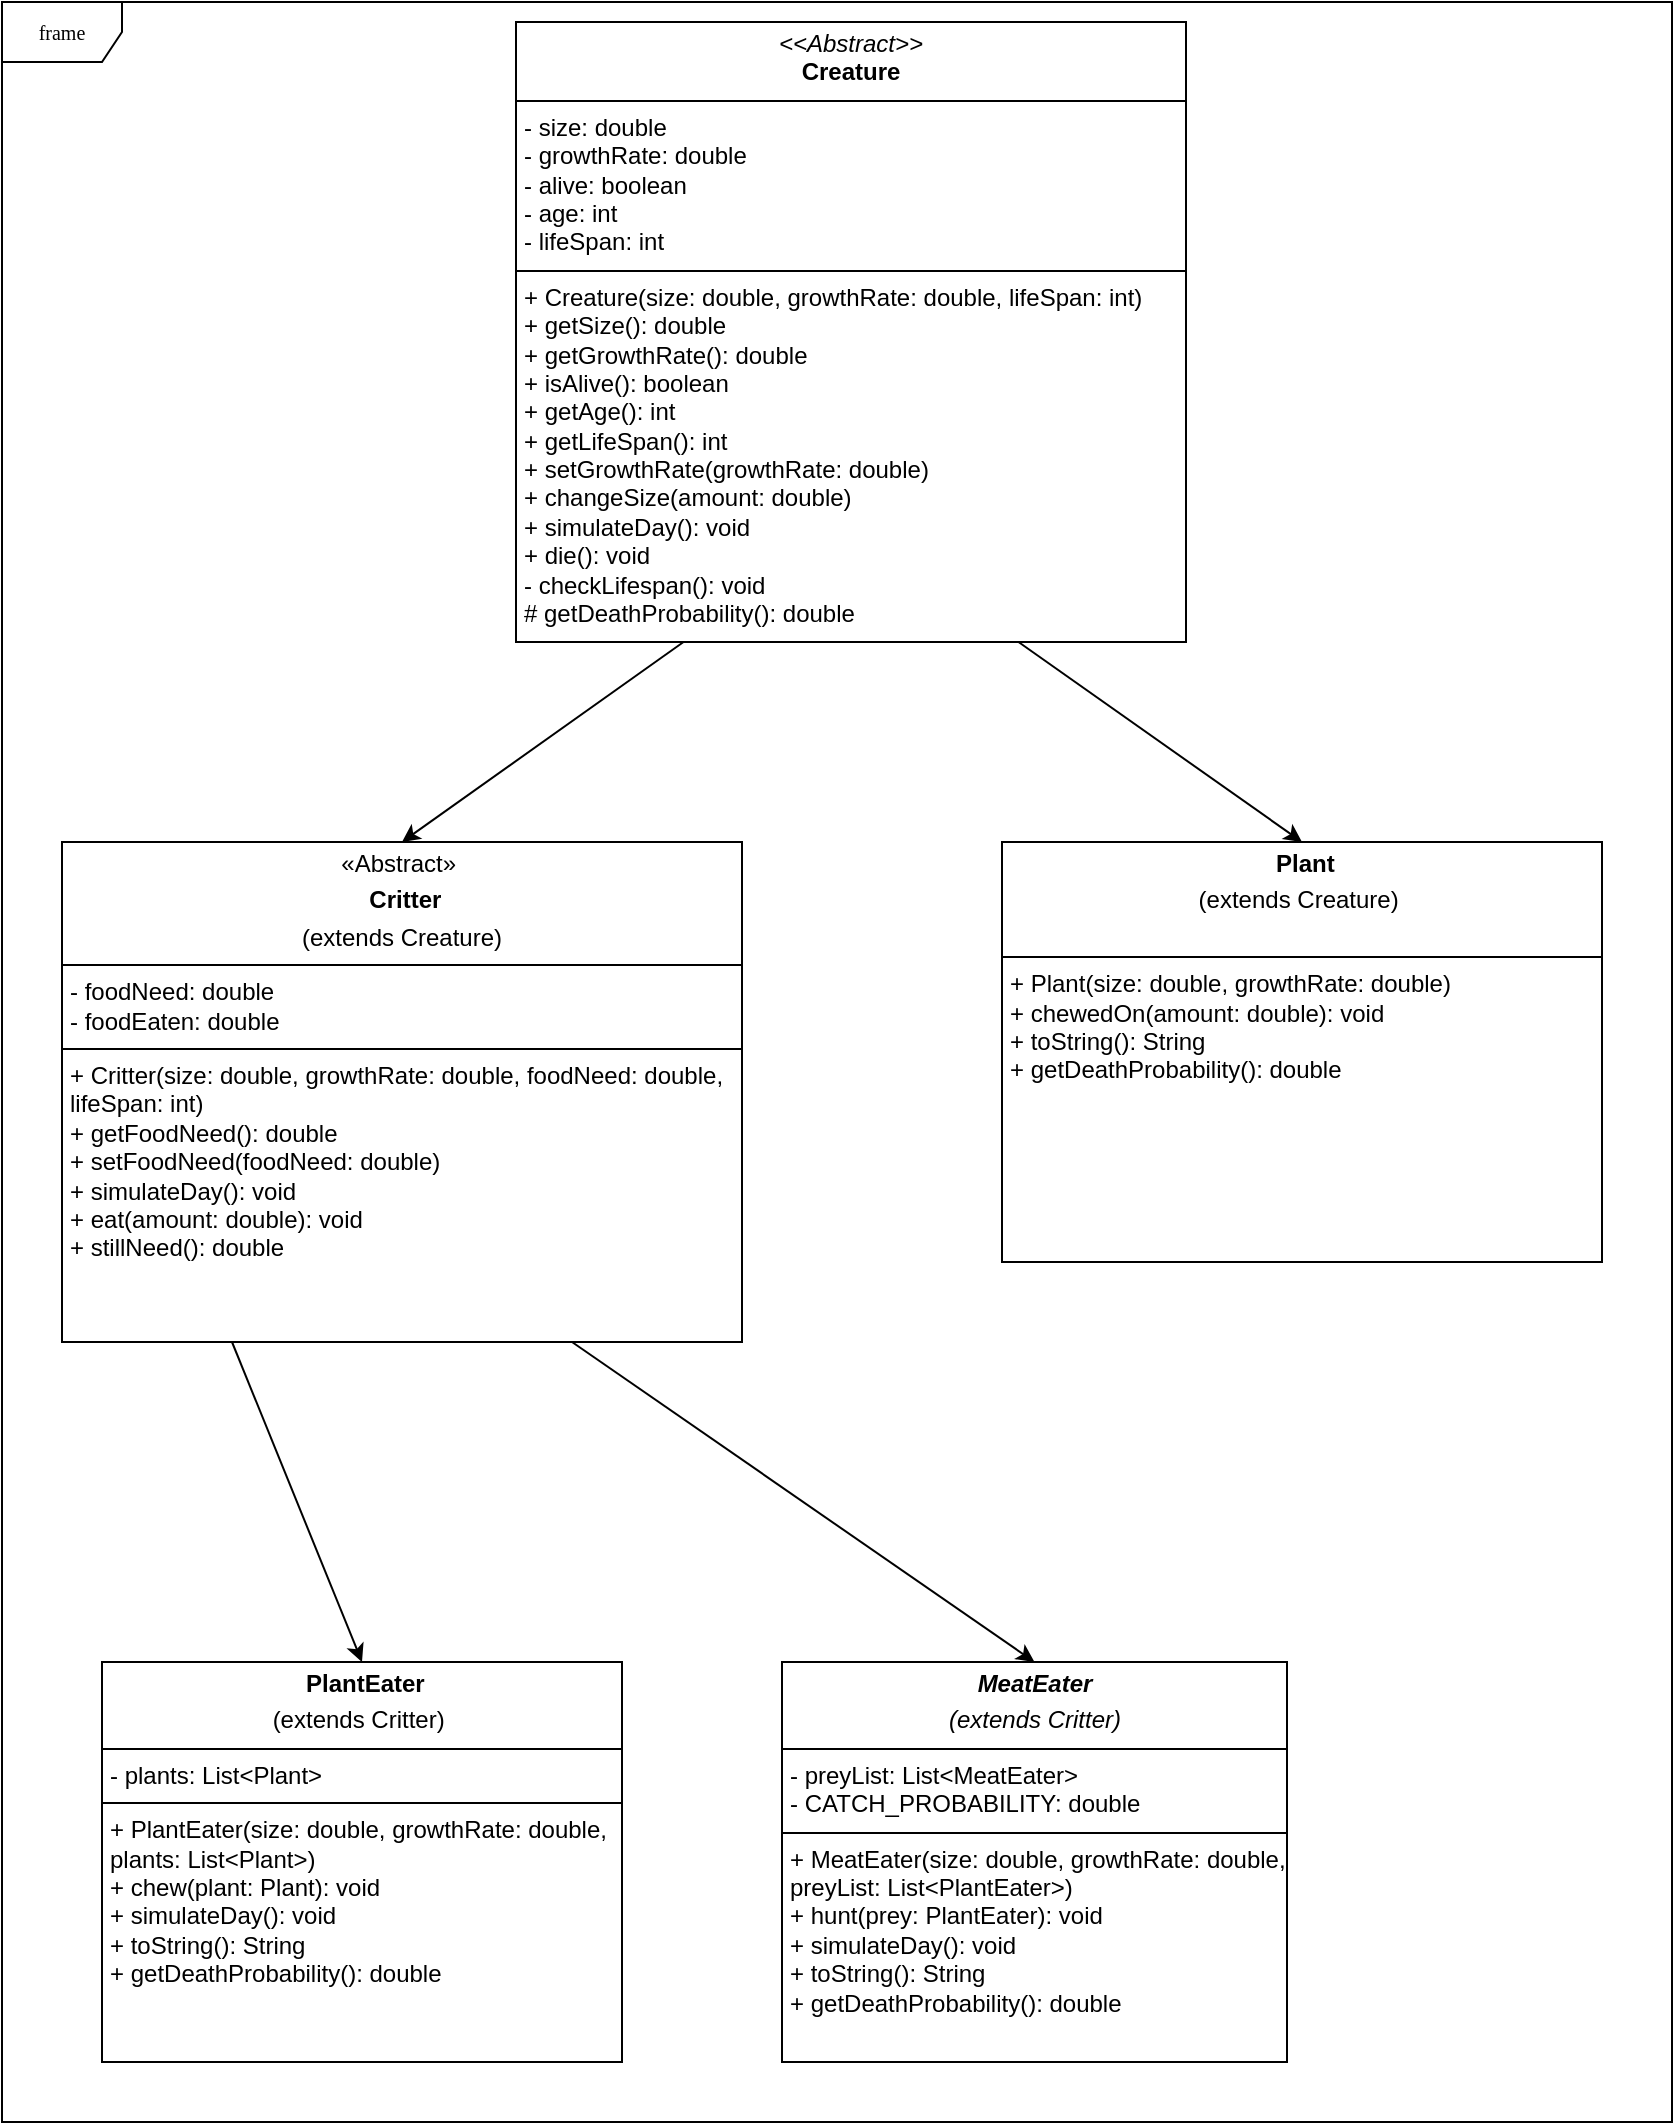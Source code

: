 <mxfile version="26.0.9">
  <diagram name="Page-1" id="c4acf3e9-155e-7222-9cf6-157b1a14988f">
    <mxGraphModel dx="2011" dy="836" grid="1" gridSize="10" guides="1" tooltips="1" connect="1" arrows="1" fold="1" page="1" pageScale="1" pageWidth="850" pageHeight="1100" background="none" math="0" shadow="0">
      <root>
        <mxCell id="0" />
        <mxCell id="1" parent="0" />
        <mxCell id="17acba5748e5396b-1" value="frame" style="shape=umlFrame;whiteSpace=wrap;html=1;rounded=0;shadow=0;comic=0;labelBackgroundColor=none;strokeWidth=1;fontFamily=Verdana;fontSize=10;align=center;" parent="1" vertex="1">
          <mxGeometry y="20" width="835" height="1060" as="geometry" />
        </mxCell>
        <mxCell id="s_pQ7kr4c1MJcYnkUcN4-20" value="&lt;p style=&quot;margin:0px;margin-top:4px;text-align:center;&quot;&gt;&lt;i&gt;&amp;lt;&amp;lt;Abstract&amp;gt;&amp;gt;&lt;/i&gt;&lt;br&gt;&lt;b&gt;Creature&lt;/b&gt;&lt;/p&gt;&lt;hr size=&quot;1&quot; style=&quot;border-style:solid;&quot;&gt;&lt;p style=&quot;margin:0px;margin-left:4px;&quot;&gt;- size: double&lt;br&gt;- growthRate: double&amp;nbsp;&lt;/p&gt;&lt;p style=&quot;margin:0px;margin-left:4px;&quot;&gt;- alive: boolean&amp;nbsp;&lt;/p&gt;&lt;p style=&quot;margin:0px;margin-left:4px;&quot;&gt;- age: int&amp;nbsp;&lt;/p&gt;&lt;p style=&quot;margin:0px;margin-left:4px;&quot;&gt;- lifeSpan: int&lt;/p&gt;&lt;hr size=&quot;1&quot; style=&quot;border-style:solid;&quot;&gt;&lt;p style=&quot;margin:0px;margin-left:4px;&quot;&gt;+ Creature(size: double, growthRate: double, lifeSpan: int)&amp;nbsp;&lt;br&gt;+ getSize(): double&amp;nbsp;&lt;br&gt;+ getGrowthRate(): double&amp;nbsp;&lt;br&gt;+ isAlive(): boolean&amp;nbsp;&lt;br&gt;+ getAge(): int&amp;nbsp;&lt;br&gt;+ getLifeSpan(): int&amp;nbsp;&lt;br&gt;+ setGrowthRate(growthRate: double)&amp;nbsp;&lt;br&gt;+ changeSize(amount: double)&amp;nbsp;&lt;br&gt;+ simulateDay(): void&amp;nbsp;&lt;br&gt;+ die(): void&amp;nbsp;&lt;br&gt;- checkLifespan(): void&amp;nbsp;&lt;br&gt;# getDeathProbability(): double&amp;nbsp;&lt;/p&gt;&lt;p style=&quot;margin:0px;margin-left:4px;&quot;&gt;&lt;br&gt;&lt;/p&gt;&lt;p style=&quot;margin:0px;margin-left:4px;&quot;&gt;&lt;br&gt;&lt;/p&gt;&lt;p style=&quot;margin:0px;margin-left:4px;&quot;&gt;&lt;br&gt;&lt;/p&gt;&lt;p style=&quot;margin:0px;margin-left:4px;&quot;&gt;&lt;br&gt;&lt;/p&gt;&lt;p style=&quot;margin:0px;margin-left:4px;&quot;&gt;&lt;br&gt;&lt;/p&gt;&lt;p style=&quot;margin:0px;margin-left:4px;&quot;&gt;&lt;br&gt;&lt;/p&gt;&lt;p style=&quot;margin:0px;margin-left:4px;&quot;&gt;&lt;br&gt;&lt;/p&gt;&lt;p style=&quot;margin:0px;margin-left:4px;&quot;&gt;&lt;br&gt;&lt;/p&gt;&lt;p style=&quot;margin:0px;margin-left:4px;&quot;&gt;&lt;br&gt;&lt;/p&gt;&lt;p style=&quot;margin:0px;margin-left:4px;&quot;&gt;&lt;br&gt;&lt;/p&gt;&lt;p style=&quot;margin:0px;margin-left:4px;&quot;&gt;&lt;br&gt;&lt;/p&gt;&lt;p style=&quot;margin:0px;margin-left:4px;&quot;&gt;&lt;br&gt;&lt;/p&gt;&lt;p style=&quot;margin:0px;margin-left:4px;&quot;&gt;&lt;br&gt;&lt;/p&gt;&lt;p style=&quot;margin:0px;margin-left:4px;&quot;&gt;&lt;br&gt;&lt;/p&gt;&lt;p style=&quot;margin:0px;margin-left:4px;&quot;&gt;&lt;br&gt;&lt;/p&gt;&lt;p style=&quot;margin:0px;margin-left:4px;&quot;&gt;&lt;br&gt;&lt;/p&gt;" style="verticalAlign=top;align=left;overflow=fill;html=1;whiteSpace=wrap;" vertex="1" parent="1">
          <mxGeometry x="257" y="30" width="335" height="310" as="geometry" />
        </mxCell>
        <mxCell id="s_pQ7kr4c1MJcYnkUcN4-21" value="&lt;p style=&quot;margin:0px;margin-top:4px;text-align:center;&quot;&gt;«Abstract»&amp;nbsp;&lt;/p&gt;&lt;p style=&quot;margin:0px;margin-top:4px;text-align:center;&quot;&gt;&lt;b&gt;&amp;nbsp;Critter&lt;/b&gt;&lt;/p&gt;&lt;p style=&quot;margin:0px;margin-top:4px;text-align:center;&quot;&gt;&amp;nbsp;(extends Creature)&amp;nbsp;&lt;/p&gt;&lt;hr size=&quot;1&quot; style=&quot;border-style:solid;&quot;&gt;&lt;p style=&quot;margin:0px;margin-left:4px;&quot;&gt;- foodNeed: double&lt;/p&gt;&lt;p style=&quot;margin:0px;margin-left:4px;&quot;&gt;- foodEaten: double&amp;nbsp;&lt;/p&gt;&lt;hr size=&quot;1&quot; style=&quot;border-style:solid;&quot;&gt;&lt;p style=&quot;margin:0px;margin-left:4px;&quot;&gt;+ Critter(size: double, growthRate: double, foodNeed: double, lifeSpan: int)&lt;/p&gt;&lt;p style=&quot;margin:0px;margin-left:4px;&quot;&gt;+ getFoodNeed(): double&lt;/p&gt;&lt;p style=&quot;margin:0px;margin-left:4px;&quot;&gt;+ setFoodNeed(foodNeed: double)&lt;/p&gt;&lt;p style=&quot;margin:0px;margin-left:4px;&quot;&gt;+ simulateDay(): void&lt;/p&gt;&lt;p style=&quot;margin:0px;margin-left:4px;&quot;&gt;+ eat(amount: double): void&lt;/p&gt;&lt;p style=&quot;margin:0px;margin-left:4px;&quot;&gt;+ stillNeed(): double&amp;nbsp; &amp;nbsp;&amp;nbsp;&lt;/p&gt;" style="verticalAlign=top;align=left;overflow=fill;html=1;whiteSpace=wrap;" vertex="1" parent="1">
          <mxGeometry x="30" y="440" width="340" height="250" as="geometry" />
        </mxCell>
        <mxCell id="s_pQ7kr4c1MJcYnkUcN4-22" value="&lt;p style=&quot;margin:0px;margin-top:4px;text-align:center;&quot;&gt;&amp;nbsp;&lt;b&gt;Plant&lt;/b&gt;&lt;/p&gt;&lt;p style=&quot;margin:0px;margin-top:4px;text-align:center;&quot;&gt;(extends Creature)&amp;nbsp;&lt;/p&gt;&lt;p style=&quot;margin:0px;margin-left:4px;&quot;&gt;&lt;br&gt;&lt;/p&gt;&lt;hr size=&quot;1&quot; style=&quot;border-style:solid;&quot;&gt;&lt;p style=&quot;margin:0px;margin-left:4px;&quot;&gt;+ Plant(size: double, growthRate: double)&lt;/p&gt;&lt;p style=&quot;margin:0px;margin-left:4px;&quot;&gt;+ chewedOn(amount: double): void&lt;/p&gt;&lt;p style=&quot;margin:0px;margin-left:4px;&quot;&gt;+ toString(): String&lt;/p&gt;&lt;p style=&quot;margin:0px;margin-left:4px;&quot;&gt;+ getDeathProbability(): double&lt;/p&gt;" style="verticalAlign=top;align=left;overflow=fill;html=1;whiteSpace=wrap;" vertex="1" parent="1">
          <mxGeometry x="500" y="440" width="300" height="210" as="geometry" />
        </mxCell>
        <mxCell id="s_pQ7kr4c1MJcYnkUcN4-23" value="&lt;p style=&quot;margin:0px;margin-top:4px;text-align:center;&quot;&gt;&amp;nbsp;&lt;b&gt;PlantEater&lt;/b&gt;&lt;/p&gt;&lt;p style=&quot;margin:0px;margin-top:4px;text-align:center;&quot;&gt;(extends Critter)&amp;nbsp;&lt;/p&gt;&lt;hr size=&quot;1&quot; style=&quot;border-style:solid;&quot;&gt;&lt;p style=&quot;margin:0px;margin-left:4px;&quot;&gt;- plants: List&amp;lt;Plant&amp;gt;&amp;nbsp;&lt;/p&gt;&lt;hr size=&quot;1&quot; style=&quot;border-style:solid;&quot;&gt;&lt;p style=&quot;margin:0px;margin-left:4px;&quot;&gt;+ PlantEater(size: double, growthRate: double, plants: List&amp;lt;Plant&amp;gt;)&lt;/p&gt;&lt;p style=&quot;margin:0px;margin-left:4px;&quot;&gt;+ chew(plant: Plant): void&lt;/p&gt;&lt;p style=&quot;margin:0px;margin-left:4px;&quot;&gt;+ simulateDay(): void&lt;/p&gt;&lt;p style=&quot;margin:0px;margin-left:4px;&quot;&gt;+ toString(): String&lt;/p&gt;&lt;p style=&quot;margin:0px;margin-left:4px;&quot;&gt;+ getDeathProbability(): double&amp;nbsp; &amp;nbsp;&lt;/p&gt;" style="verticalAlign=top;align=left;overflow=fill;html=1;whiteSpace=wrap;" vertex="1" parent="1">
          <mxGeometry x="50" y="850" width="260" height="200" as="geometry" />
        </mxCell>
        <mxCell id="s_pQ7kr4c1MJcYnkUcN4-24" value="&lt;p style=&quot;margin:0px;margin-top:4px;text-align:center;&quot;&gt;&lt;b&gt;&lt;i&gt;MeatEater&lt;/i&gt;&lt;/b&gt;&lt;/p&gt;&lt;p style=&quot;margin:0px;margin-top:4px;text-align:center;&quot;&gt;&lt;i style=&quot;&quot;&gt;(extends Critter)&lt;/i&gt;&lt;/p&gt;&lt;hr size=&quot;1&quot; style=&quot;border-style:solid;&quot;&gt;&lt;p style=&quot;margin:0px;margin-left:4px;&quot;&gt;- preyList: List&amp;lt;MeatEater&amp;gt;&lt;/p&gt;&lt;p style=&quot;margin:0px;margin-left:4px;&quot;&gt;- CATCH_PROBABILITY: double&lt;/p&gt;&lt;hr size=&quot;1&quot; style=&quot;border-style:solid;&quot;&gt;&lt;p style=&quot;margin:0px;margin-left:4px;&quot;&gt;+ MeatEater(size: double, growthRate: double,&lt;/p&gt;&lt;p style=&quot;margin:0px;margin-left:4px;&quot;&gt;preyList: List&amp;lt;PlantEater&amp;gt;)&lt;/p&gt;&lt;p style=&quot;margin:0px;margin-left:4px;&quot;&gt;+ hunt(prey: PlantEater): void&lt;/p&gt;&lt;p style=&quot;margin:0px;margin-left:4px;&quot;&gt;+ simulateDay(): void&lt;/p&gt;&lt;p style=&quot;margin:0px;margin-left:4px;&quot;&gt;+ toString(): String&lt;/p&gt;&lt;p style=&quot;margin:0px;margin-left:4px;&quot;&gt;+&amp;nbsp;&lt;span style=&quot;background-color: transparent; color: light-dark(rgb(0, 0, 0), rgb(255, 255, 255));&quot;&gt;getDeathProbability(): double&amp;nbsp;&lt;/span&gt;&lt;/p&gt;" style="verticalAlign=top;align=left;overflow=fill;html=1;whiteSpace=wrap;" vertex="1" parent="1">
          <mxGeometry x="390" y="850" width="252.5" height="200" as="geometry" />
        </mxCell>
        <mxCell id="s_pQ7kr4c1MJcYnkUcN4-27" value="" style="endArrow=classic;html=1;rounded=0;entryX=0.5;entryY=0;entryDx=0;entryDy=0;exitX=0.25;exitY=1;exitDx=0;exitDy=0;" edge="1" parent="1" source="s_pQ7kr4c1MJcYnkUcN4-20" target="s_pQ7kr4c1MJcYnkUcN4-21">
          <mxGeometry width="50" height="50" relative="1" as="geometry">
            <mxPoint x="360" y="480" as="sourcePoint" />
            <mxPoint x="500.75" y="380" as="targetPoint" />
          </mxGeometry>
        </mxCell>
        <mxCell id="s_pQ7kr4c1MJcYnkUcN4-28" value="" style="endArrow=classic;html=1;rounded=0;exitX=0.75;exitY=1;exitDx=0;exitDy=0;entryX=0.5;entryY=0;entryDx=0;entryDy=0;" edge="1" parent="1" source="s_pQ7kr4c1MJcYnkUcN4-20" target="s_pQ7kr4c1MJcYnkUcN4-22">
          <mxGeometry width="50" height="50" relative="1" as="geometry">
            <mxPoint x="520" y="620" as="sourcePoint" />
            <mxPoint x="570" y="570" as="targetPoint" />
          </mxGeometry>
        </mxCell>
        <mxCell id="s_pQ7kr4c1MJcYnkUcN4-29" value="" style="endArrow=classic;html=1;rounded=0;exitX=0.75;exitY=1;exitDx=0;exitDy=0;entryX=0.5;entryY=0;entryDx=0;entryDy=0;" edge="1" parent="1" source="s_pQ7kr4c1MJcYnkUcN4-21" target="s_pQ7kr4c1MJcYnkUcN4-24">
          <mxGeometry width="50" height="50" relative="1" as="geometry">
            <mxPoint x="520" y="760" as="sourcePoint" />
            <mxPoint x="570" y="710" as="targetPoint" />
          </mxGeometry>
        </mxCell>
        <mxCell id="s_pQ7kr4c1MJcYnkUcN4-30" value="" style="endArrow=classic;html=1;rounded=0;entryX=0.5;entryY=0;entryDx=0;entryDy=0;exitX=0.25;exitY=1;exitDx=0;exitDy=0;" edge="1" parent="1" source="s_pQ7kr4c1MJcYnkUcN4-21" target="s_pQ7kr4c1MJcYnkUcN4-23">
          <mxGeometry width="50" height="50" relative="1" as="geometry">
            <mxPoint x="100" y="1018.291" as="sourcePoint" />
            <mxPoint x="300" y="820" as="targetPoint" />
          </mxGeometry>
        </mxCell>
      </root>
    </mxGraphModel>
  </diagram>
</mxfile>
